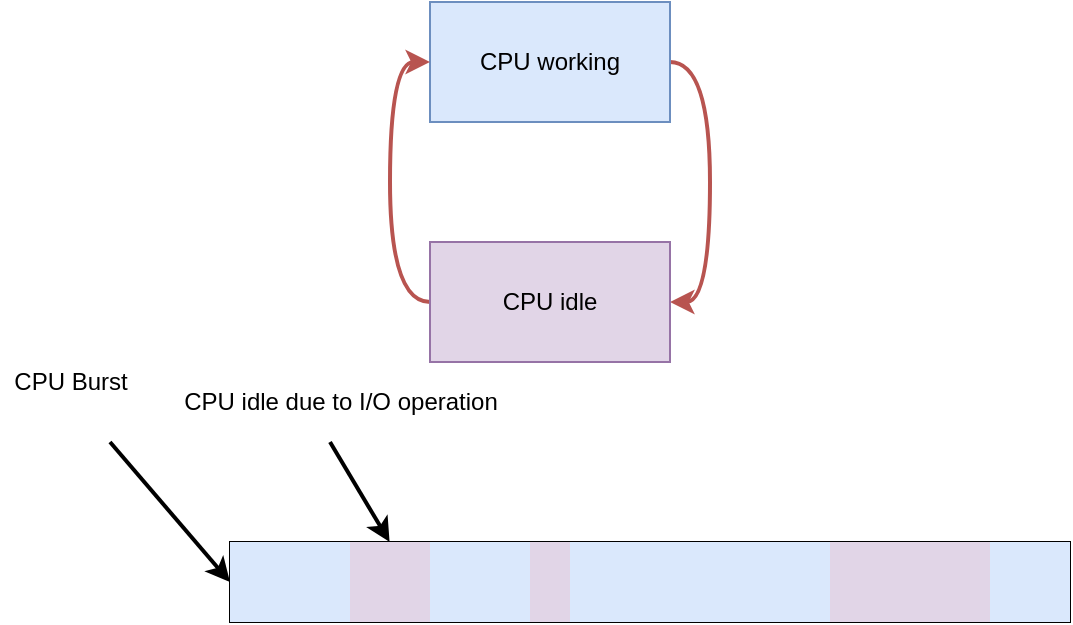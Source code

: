 <mxfile version="13.4.6" type="github">
  <diagram id="9GQ7myi5UVyHt1rq7ifi" name="Page-1">
    <mxGraphModel dx="2066" dy="1105" grid="1" gridSize="10" guides="1" tooltips="1" connect="1" arrows="1" fold="1" page="1" pageScale="1" pageWidth="827" pageHeight="1169" math="0" shadow="0">
      <root>
        <mxCell id="0" />
        <mxCell id="1" parent="0" />
        <mxCell id="nqWWmVAIkHWb2ogP711g-13" style="edgeStyle=orthogonalEdgeStyle;rounded=0;orthogonalLoop=1;jettySize=auto;html=1;entryX=1;entryY=0.5;entryDx=0;entryDy=0;curved=1;exitX=1;exitY=0.5;exitDx=0;exitDy=0;strokeWidth=2;fillColor=#f8cecc;strokeColor=#b85450;" edge="1" parent="1" source="nqWWmVAIkHWb2ogP711g-1" target="nqWWmVAIkHWb2ogP711g-2">
          <mxGeometry relative="1" as="geometry" />
        </mxCell>
        <mxCell id="nqWWmVAIkHWb2ogP711g-1" value="CPU working" style="rounded=0;whiteSpace=wrap;html=1;fillColor=#dae8fc;strokeColor=#6c8ebf;" vertex="1" parent="1">
          <mxGeometry x="360" y="230" width="120" height="60" as="geometry" />
        </mxCell>
        <mxCell id="nqWWmVAIkHWb2ogP711g-14" style="edgeStyle=orthogonalEdgeStyle;curved=1;rounded=0;orthogonalLoop=1;jettySize=auto;html=1;entryX=0;entryY=0.5;entryDx=0;entryDy=0;strokeWidth=2;exitX=0;exitY=0.5;exitDx=0;exitDy=0;fillColor=#f8cecc;strokeColor=#b85450;" edge="1" parent="1" source="nqWWmVAIkHWb2ogP711g-2" target="nqWWmVAIkHWb2ogP711g-1">
          <mxGeometry relative="1" as="geometry" />
        </mxCell>
        <mxCell id="nqWWmVAIkHWb2ogP711g-2" value="CPU idle" style="rounded=0;whiteSpace=wrap;html=1;fillColor=#e1d5e7;strokeColor=#9673a6;" vertex="1" parent="1">
          <mxGeometry x="360" y="350" width="120" height="60" as="geometry" />
        </mxCell>
        <mxCell id="nqWWmVAIkHWb2ogP711g-4" value="" style="shape=table;html=1;whiteSpace=wrap;startSize=0;container=1;collapsible=0;childLayout=tableLayout;" vertex="1" parent="1">
          <mxGeometry x="260" y="500" width="420" height="40" as="geometry" />
        </mxCell>
        <mxCell id="nqWWmVAIkHWb2ogP711g-5" value="" style="shape=partialRectangle;html=1;whiteSpace=wrap;collapsible=0;dropTarget=0;pointerEvents=0;fillColor=none;top=0;left=0;bottom=0;right=0;points=[[0,0.5],[1,0.5]];portConstraint=eastwest;" vertex="1" parent="nqWWmVAIkHWb2ogP711g-4">
          <mxGeometry width="420" height="40" as="geometry" />
        </mxCell>
        <mxCell id="nqWWmVAIkHWb2ogP711g-6" value="" style="shape=partialRectangle;html=1;whiteSpace=wrap;connectable=0;overflow=hidden;fillColor=#dae8fc;top=0;left=0;bottom=0;right=0;strokeColor=#6c8ebf;" vertex="1" parent="nqWWmVAIkHWb2ogP711g-5">
          <mxGeometry width="60" height="40" as="geometry" />
        </mxCell>
        <mxCell id="nqWWmVAIkHWb2ogP711g-7" value="" style="shape=partialRectangle;html=1;whiteSpace=wrap;connectable=0;overflow=hidden;fillColor=#e1d5e7;top=0;left=0;bottom=0;right=0;strokeColor=#9673a6;" vertex="1" parent="nqWWmVAIkHWb2ogP711g-5">
          <mxGeometry x="60" width="40" height="40" as="geometry" />
        </mxCell>
        <mxCell id="nqWWmVAIkHWb2ogP711g-8" value="" style="shape=partialRectangle;html=1;whiteSpace=wrap;connectable=0;overflow=hidden;fillColor=#dae8fc;top=0;left=0;bottom=0;right=0;strokeColor=#6c8ebf;" vertex="1" parent="nqWWmVAIkHWb2ogP711g-5">
          <mxGeometry x="100" width="50" height="40" as="geometry" />
        </mxCell>
        <mxCell id="nqWWmVAIkHWb2ogP711g-9" value="" style="shape=partialRectangle;html=1;whiteSpace=wrap;connectable=0;overflow=hidden;fillColor=#e1d5e7;top=0;left=0;bottom=0;right=0;strokeColor=#9673a6;" vertex="1" parent="nqWWmVAIkHWb2ogP711g-5">
          <mxGeometry x="150" width="20" height="40" as="geometry" />
        </mxCell>
        <mxCell id="nqWWmVAIkHWb2ogP711g-10" value="" style="shape=partialRectangle;html=1;whiteSpace=wrap;connectable=0;overflow=hidden;fillColor=#dae8fc;top=0;left=0;bottom=0;right=0;strokeColor=#6c8ebf;" vertex="1" parent="nqWWmVAIkHWb2ogP711g-5">
          <mxGeometry x="170" width="130" height="40" as="geometry" />
        </mxCell>
        <mxCell id="nqWWmVAIkHWb2ogP711g-11" value="" style="shape=partialRectangle;html=1;whiteSpace=wrap;connectable=0;overflow=hidden;fillColor=#e1d5e7;top=0;left=0;bottom=0;right=0;strokeColor=#9673a6;" vertex="1" parent="nqWWmVAIkHWb2ogP711g-5">
          <mxGeometry x="300" width="80" height="40" as="geometry" />
        </mxCell>
        <mxCell id="nqWWmVAIkHWb2ogP711g-12" value="" style="shape=partialRectangle;html=1;whiteSpace=wrap;connectable=0;overflow=hidden;fillColor=#dae8fc;top=0;left=0;bottom=0;right=0;strokeColor=#6c8ebf;" vertex="1" parent="nqWWmVAIkHWb2ogP711g-5">
          <mxGeometry x="380" width="40" height="40" as="geometry" />
        </mxCell>
        <mxCell id="nqWWmVAIkHWb2ogP711g-15" value="" style="endArrow=classic;html=1;strokeWidth=2;entryX=0;entryY=0.5;entryDx=0;entryDy=0;" edge="1" parent="1" target="nqWWmVAIkHWb2ogP711g-5">
          <mxGeometry width="50" height="50" relative="1" as="geometry">
            <mxPoint x="200" y="450" as="sourcePoint" />
            <mxPoint x="290" y="450" as="targetPoint" />
          </mxGeometry>
        </mxCell>
        <mxCell id="2" value="CPU Burst" style="text;html=1;align=center;verticalAlign=middle;resizable=0;points=[];autosize=1;" vertex="1" parent="1">
          <mxGeometry x="145" y="410" width="70" height="20" as="geometry" />
        </mxCell>
        <mxCell id="nqWWmVAIkHWb2ogP711g-16" value="" style="endArrow=classic;html=1;strokeWidth=2;entryX=0.19;entryY=0;entryDx=0;entryDy=0;entryPerimeter=0;" edge="1" parent="1" target="nqWWmVAIkHWb2ogP711g-5">
          <mxGeometry width="50" height="50" relative="1" as="geometry">
            <mxPoint x="310" y="450" as="sourcePoint" />
            <mxPoint x="360" y="440" as="targetPoint" />
          </mxGeometry>
        </mxCell>
        <mxCell id="nqWWmVAIkHWb2ogP711g-17" value="CPU idle due to I/O operation" style="text;html=1;align=center;verticalAlign=middle;resizable=0;points=[];autosize=1;" vertex="1" parent="1">
          <mxGeometry x="230" y="420" width="170" height="20" as="geometry" />
        </mxCell>
      </root>
    </mxGraphModel>
  </diagram>
</mxfile>
